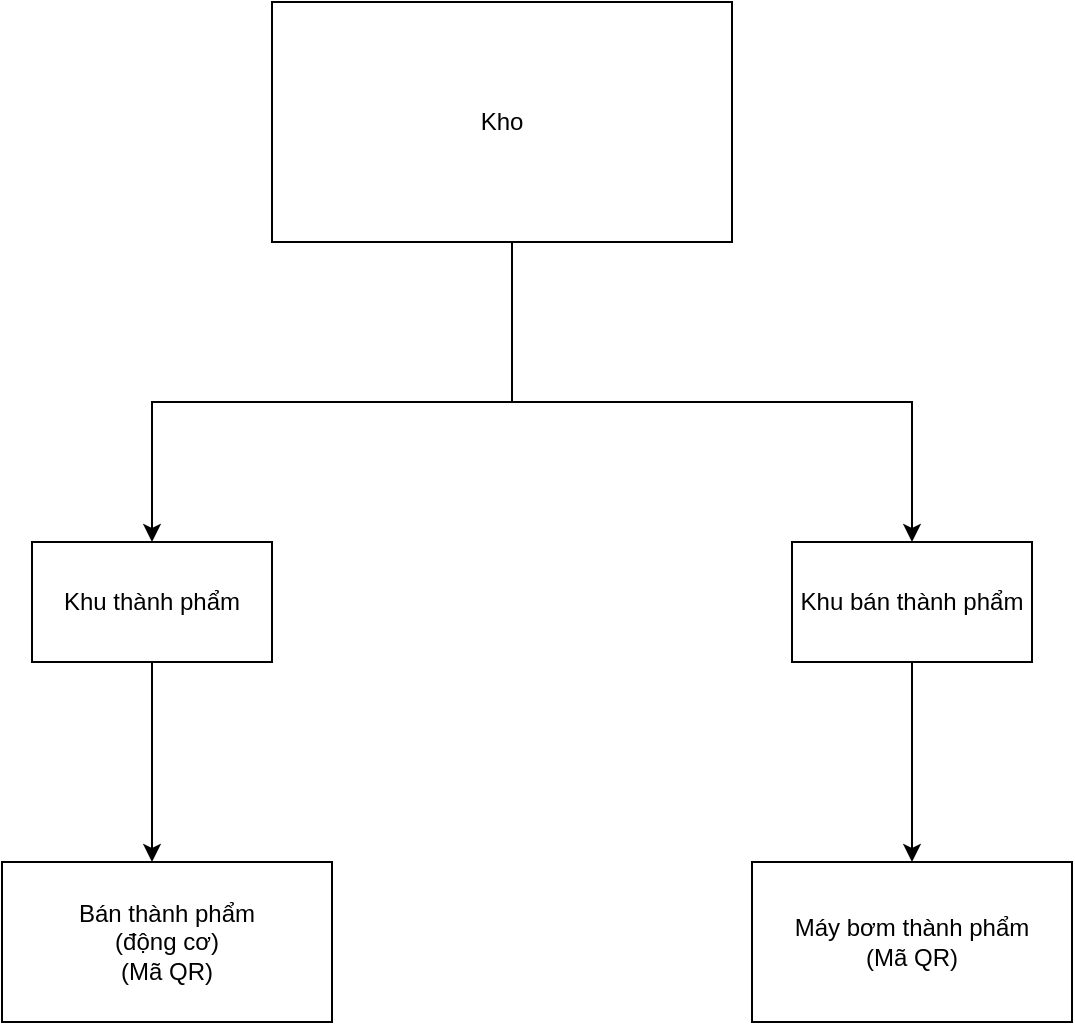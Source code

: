 <mxfile version="24.8.9" pages="4">
  <diagram id="C5RBs43oDa-KdzZeNtuy" name="Page-1">
    <mxGraphModel dx="2194" dy="2341" grid="1" gridSize="10" guides="1" tooltips="1" connect="1" arrows="1" fold="1" page="1" pageScale="1" pageWidth="827" pageHeight="1169" math="0" shadow="0">
      <root>
        <mxCell id="WIyWlLk6GJQsqaUBKTNV-0" />
        <mxCell id="WIyWlLk6GJQsqaUBKTNV-1" parent="WIyWlLk6GJQsqaUBKTNV-0" />
        <mxCell id="zxh97b4sEBZ_54ay-ATc-7" style="edgeStyle=orthogonalEdgeStyle;rounded=0;orthogonalLoop=1;jettySize=auto;html=1;" edge="1" parent="WIyWlLk6GJQsqaUBKTNV-1" source="zxh97b4sEBZ_54ay-ATc-0" target="zxh97b4sEBZ_54ay-ATc-1">
          <mxGeometry relative="1" as="geometry">
            <Array as="points">
              <mxPoint x="400" y="110" />
              <mxPoint x="220" y="110" />
            </Array>
          </mxGeometry>
        </mxCell>
        <mxCell id="zxh97b4sEBZ_54ay-ATc-8" style="edgeStyle=orthogonalEdgeStyle;rounded=0;orthogonalLoop=1;jettySize=auto;html=1;entryX=0.5;entryY=0;entryDx=0;entryDy=0;" edge="1" parent="WIyWlLk6GJQsqaUBKTNV-1" source="zxh97b4sEBZ_54ay-ATc-0" target="zxh97b4sEBZ_54ay-ATc-2">
          <mxGeometry relative="1" as="geometry">
            <Array as="points">
              <mxPoint x="400" y="110" />
              <mxPoint x="600" y="110" />
            </Array>
          </mxGeometry>
        </mxCell>
        <mxCell id="zxh97b4sEBZ_54ay-ATc-0" value="Kho" style="rounded=0;whiteSpace=wrap;html=1;" vertex="1" parent="WIyWlLk6GJQsqaUBKTNV-1">
          <mxGeometry x="280" y="-90" width="230" height="120" as="geometry" />
        </mxCell>
        <mxCell id="zxh97b4sEBZ_54ay-ATc-4" value="" style="edgeStyle=orthogonalEdgeStyle;rounded=0;orthogonalLoop=1;jettySize=auto;html=1;" edge="1" parent="WIyWlLk6GJQsqaUBKTNV-1" source="zxh97b4sEBZ_54ay-ATc-1" target="zxh97b4sEBZ_54ay-ATc-3">
          <mxGeometry relative="1" as="geometry">
            <Array as="points">
              <mxPoint x="220" y="310" />
              <mxPoint x="220" y="310" />
            </Array>
          </mxGeometry>
        </mxCell>
        <mxCell id="zxh97b4sEBZ_54ay-ATc-1" value="Khu thành phẩm" style="rounded=0;whiteSpace=wrap;html=1;" vertex="1" parent="WIyWlLk6GJQsqaUBKTNV-1">
          <mxGeometry x="160" y="180" width="120" height="60" as="geometry" />
        </mxCell>
        <mxCell id="zxh97b4sEBZ_54ay-ATc-10" value="" style="edgeStyle=orthogonalEdgeStyle;rounded=0;orthogonalLoop=1;jettySize=auto;html=1;" edge="1" parent="WIyWlLk6GJQsqaUBKTNV-1" source="zxh97b4sEBZ_54ay-ATc-2" target="zxh97b4sEBZ_54ay-ATc-9">
          <mxGeometry relative="1" as="geometry" />
        </mxCell>
        <mxCell id="zxh97b4sEBZ_54ay-ATc-2" value="Khu bán thành phẩm" style="rounded=0;whiteSpace=wrap;html=1;" vertex="1" parent="WIyWlLk6GJQsqaUBKTNV-1">
          <mxGeometry x="540" y="180" width="120" height="60" as="geometry" />
        </mxCell>
        <mxCell id="zxh97b4sEBZ_54ay-ATc-3" value="Bán thành phẩm&lt;div&gt;(động cơ)&lt;br&gt;(Mã QR)&lt;/div&gt;" style="whiteSpace=wrap;html=1;rounded=0;" vertex="1" parent="WIyWlLk6GJQsqaUBKTNV-1">
          <mxGeometry x="145" y="340" width="165" height="80" as="geometry" />
        </mxCell>
        <mxCell id="zxh97b4sEBZ_54ay-ATc-9" value="Máy bơm thành phẩm&lt;br&gt;(Mã QR)" style="whiteSpace=wrap;html=1;rounded=0;" vertex="1" parent="WIyWlLk6GJQsqaUBKTNV-1">
          <mxGeometry x="520" y="340" width="160" height="80" as="geometry" />
        </mxCell>
      </root>
    </mxGraphModel>
  </diagram>
  <diagram id="t5kXRmL4NL-SIhnIU46p" name="Page-2">
    <mxGraphModel dx="1358" dy="726" grid="1" gridSize="10" guides="1" tooltips="1" connect="1" arrows="1" fold="1" page="1" pageScale="1" pageWidth="850" pageHeight="1100" math="0" shadow="0">
      <root>
        <mxCell id="0" />
        <mxCell id="1" parent="0" />
        <mxCell id="j7khc19fNUUg8nWNwBn3-15" value="" style="edgeStyle=orthogonalEdgeStyle;rounded=0;orthogonalLoop=1;jettySize=auto;html=1;" edge="1" parent="1" source="j7khc19fNUUg8nWNwBn3-1" target="j7khc19fNUUg8nWNwBn3-14">
          <mxGeometry relative="1" as="geometry" />
        </mxCell>
        <mxCell id="j7khc19fNUUg8nWNwBn3-1" value="Nhập hàng&lt;div&gt;(phiếu nhập hàng)&lt;br&gt;(khách hàng, số lượng, người tạo, thời gian)&lt;/div&gt;" style="rounded=0;whiteSpace=wrap;html=1;" vertex="1" parent="1">
          <mxGeometry x="255" y="210" width="190" height="130" as="geometry" />
        </mxCell>
        <mxCell id="j7khc19fNUUg8nWNwBn3-7" value="" style="edgeStyle=orthogonalEdgeStyle;rounded=0;orthogonalLoop=1;jettySize=auto;html=1;" edge="1" parent="1" target="j7khc19fNUUg8nWNwBn3-6">
          <mxGeometry relative="1" as="geometry">
            <mxPoint x="595" y="275" as="sourcePoint" />
          </mxGeometry>
        </mxCell>
        <mxCell id="j7khc19fNUUg8nWNwBn3-9" value="" style="edgeStyle=orthogonalEdgeStyle;rounded=0;orthogonalLoop=1;jettySize=auto;html=1;" edge="1" parent="1" source="j7khc19fNUUg8nWNwBn3-6" target="j7khc19fNUUg8nWNwBn3-8">
          <mxGeometry relative="1" as="geometry" />
        </mxCell>
        <mxCell id="j7khc19fNUUg8nWNwBn3-6" value="Sản phẩm lưu vào kho&lt;div&gt;(vị trí, thông tin sản phẩm, nguồn gốc nhập, người nhập)&lt;/div&gt;" style="whiteSpace=wrap;html=1;rounded=0;" vertex="1" parent="1">
          <mxGeometry x="685" y="227.5" width="150" height="95" as="geometry" />
        </mxCell>
        <mxCell id="j7khc19fNUUg8nWNwBn3-11" style="edgeStyle=orthogonalEdgeStyle;rounded=0;orthogonalLoop=1;jettySize=auto;html=1;entryX=1;entryY=0.5;entryDx=0;entryDy=0;" edge="1" parent="1" source="j7khc19fNUUg8nWNwBn3-8" target="j7khc19fNUUg8nWNwBn3-10">
          <mxGeometry relative="1" as="geometry" />
        </mxCell>
        <mxCell id="j7khc19fNUUg8nWNwBn3-8" value="Kho" style="ellipse;whiteSpace=wrap;html=1;rounded=0;" vertex="1" parent="1">
          <mxGeometry x="985" y="227.5" width="290" height="272.5" as="geometry" />
        </mxCell>
        <mxCell id="j7khc19fNUUg8nWNwBn3-19" style="edgeStyle=orthogonalEdgeStyle;rounded=0;orthogonalLoop=1;jettySize=auto;html=1;entryX=1;entryY=0.5;entryDx=0;entryDy=0;" edge="1" parent="1" source="j7khc19fNUUg8nWNwBn3-10" target="j7khc19fNUUg8nWNwBn3-17">
          <mxGeometry relative="1" as="geometry" />
        </mxCell>
        <mxCell id="j7khc19fNUUg8nWNwBn3-10" value="Xuất kho&lt;br&gt;(phiếu xuất kho)&lt;br&gt;(thông tin khách hàng, số lượng xuất, thời gian, người tạo)" style="whiteSpace=wrap;html=1;rounded=0;" vertex="1" parent="1">
          <mxGeometry x="680" y="385" width="155" height="130" as="geometry" />
        </mxCell>
        <mxCell id="j7khc19fNUUg8nWNwBn3-14" value="Quét mã QR" style="rhombus;whiteSpace=wrap;html=1;rounded=0;" vertex="1" parent="1">
          <mxGeometry x="530" y="222.5" width="110" height="105" as="geometry" />
        </mxCell>
        <mxCell id="j7khc19fNUUg8nWNwBn3-16" value="Dán mã" style="text;html=1;align=center;verticalAlign=middle;whiteSpace=wrap;rounded=0;" vertex="1" parent="1">
          <mxGeometry x="465" y="250" width="60" height="30" as="geometry" />
        </mxCell>
        <mxCell id="j7khc19fNUUg8nWNwBn3-17" value="Quét mã QR" style="rhombus;whiteSpace=wrap;html=1;rounded=0;" vertex="1" parent="1">
          <mxGeometry x="535" y="400" width="100" height="100" as="geometry" />
        </mxCell>
        <mxCell id="j7khc19fNUUg8nWNwBn3-20" value="Trừ tồn kho&lt;div&gt;(thông tin sản phẩm, khách hàng, phiếu xuất, người tạo, người xuất)&lt;/div&gt;" style="whiteSpace=wrap;html=1;rounded=0;" vertex="1" parent="1">
          <mxGeometry x="255" y="385" width="190" height="130" as="geometry" />
        </mxCell>
        <mxCell id="j7khc19fNUUg8nWNwBn3-21" style="edgeStyle=orthogonalEdgeStyle;rounded=0;orthogonalLoop=1;jettySize=auto;html=1;entryX=1;entryY=0.5;entryDx=0;entryDy=0;" edge="1" parent="1" source="j7khc19fNUUg8nWNwBn3-17" target="j7khc19fNUUg8nWNwBn3-20">
          <mxGeometry relative="1" as="geometry" />
        </mxCell>
      </root>
    </mxGraphModel>
  </diagram>
  <diagram id="hvFX6ZhdwXMZ3OfFD1pV" name="Page-3">
    <mxGraphModel dx="1188" dy="635" grid="1" gridSize="10" guides="1" tooltips="1" connect="1" arrows="1" fold="1" page="1" pageScale="1" pageWidth="850" pageHeight="1100" math="0" shadow="0">
      <root>
        <mxCell id="0" />
        <mxCell id="1" parent="0" />
        <mxCell id="tYU69L2RXXVBkOJjfnZk-2" value="Xuất hàng" style="text;html=1;align=center;verticalAlign=middle;whiteSpace=wrap;rounded=0;" vertex="1" parent="1">
          <mxGeometry x="30" y="40" width="130" height="50" as="geometry" />
        </mxCell>
        <mxCell id="tYU69L2RXXVBkOJjfnZk-7" value="" style="edgeStyle=orthogonalEdgeStyle;rounded=0;orthogonalLoop=1;jettySize=auto;html=1;" edge="1" parent="1" source="tYU69L2RXXVBkOJjfnZk-3" target="tYU69L2RXXVBkOJjfnZk-6">
          <mxGeometry relative="1" as="geometry" />
        </mxCell>
        <mxCell id="tYU69L2RXXVBkOJjfnZk-3" value="Đơn hàng" style="shape=hexagon;perimeter=hexagonPerimeter2;whiteSpace=wrap;html=1;fixedSize=1;" vertex="1" parent="1">
          <mxGeometry x="35" y="120" width="120" height="80" as="geometry" />
        </mxCell>
        <mxCell id="tYU69L2RXXVBkOJjfnZk-9" value="" style="edgeStyle=orthogonalEdgeStyle;rounded=0;orthogonalLoop=1;jettySize=auto;html=1;" edge="1" parent="1" source="tYU69L2RXXVBkOJjfnZk-6" target="tYU69L2RXXVBkOJjfnZk-8">
          <mxGeometry relative="1" as="geometry" />
        </mxCell>
        <mxCell id="tYU69L2RXXVBkOJjfnZk-6" value="Officier tạo phiếu xuất hàng&lt;div&gt;(khách hàng, loại hàng hoá, số lượng xuất)&lt;/div&gt;" style="whiteSpace=wrap;html=1;" vertex="1" parent="1">
          <mxGeometry x="250" y="120" width="165" height="80" as="geometry" />
        </mxCell>
        <mxCell id="i-bYSoEfvfYUi5uNoznL-14" style="edgeStyle=orthogonalEdgeStyle;rounded=0;orthogonalLoop=1;jettySize=auto;html=1;" edge="1" parent="1" source="tYU69L2RXXVBkOJjfnZk-8" target="i-bYSoEfvfYUi5uNoznL-3">
          <mxGeometry relative="1" as="geometry" />
        </mxCell>
        <mxCell id="tYU69L2RXXVBkOJjfnZk-8" value="Scanner dùng app tìm đến phiếu xuất hàng tiến hành quét mã QR xuất hàng" style="whiteSpace=wrap;html=1;" vertex="1" parent="1">
          <mxGeometry x="530" y="90" width="240" height="115" as="geometry" />
        </mxCell>
        <mxCell id="tYU69L2RXXVBkOJjfnZk-10" value="Tạo thành công" style="text;html=1;align=center;verticalAlign=middle;whiteSpace=wrap;rounded=0;" vertex="1" parent="1">
          <mxGeometry x="450" y="130" width="120" height="30" as="geometry" />
        </mxCell>
        <mxCell id="i-bYSoEfvfYUi5uNoznL-12" value="" style="edgeStyle=orthogonalEdgeStyle;rounded=0;orthogonalLoop=1;jettySize=auto;html=1;" edge="1" parent="1" source="tYU69L2RXXVBkOJjfnZk-8" target="i-bYSoEfvfYUi5uNoznL-11">
          <mxGeometry relative="1" as="geometry">
            <mxPoint x="797.5" y="350" as="sourcePoint" />
          </mxGeometry>
        </mxCell>
        <mxCell id="i-bYSoEfvfYUi5uNoznL-8" value="" style="edgeStyle=orthogonalEdgeStyle;rounded=0;orthogonalLoop=1;jettySize=auto;html=1;entryX=1;entryY=0.5;entryDx=0;entryDy=0;" edge="1" parent="1" source="i-bYSoEfvfYUi5uNoznL-3" target="i-bYSoEfvfYUi5uNoznL-13">
          <mxGeometry relative="1" as="geometry">
            <mxPoint x="170" y="350" as="targetPoint" />
          </mxGeometry>
        </mxCell>
        <mxCell id="i-bYSoEfvfYUi5uNoznL-3" value="Scanner chỉ cần quét mã QR của sản phẩm muốn xuất đi, hệ thống sẽ tự trừ tồn kho" style="shape=hexagon;perimeter=hexagonPerimeter2;whiteSpace=wrap;html=1;fixedSize=1;" vertex="1" parent="1">
          <mxGeometry x="506" y="290" width="290" height="120" as="geometry" />
        </mxCell>
        <mxCell id="i-bYSoEfvfYUi5uNoznL-11" value="Mỗi lần scanner quét, hệ thống sẽ tự&amp;nbsp;&lt;div&gt;tính số lượng xuất, cho đến&amp;nbsp;&lt;/div&gt;&lt;div&gt;khi&amp;nbsp;&lt;span style=&quot;background-color: initial;&quot;&gt;đủ số lượng sẽ ko&amp;nbsp;&lt;/span&gt;&lt;/div&gt;&lt;div&gt;&lt;span style=&quot;background-color: initial;&quot;&gt;cho xuất nữa&lt;/span&gt;&lt;/div&gt;" style="ellipse;shape=cloud;whiteSpace=wrap;html=1;" vertex="1" parent="1">
          <mxGeometry x="850" y="47.5" width="252.5" height="200" as="geometry" />
        </mxCell>
        <mxCell id="i-bYSoEfvfYUi5uNoznL-13" value="Scanner quét cho đến khi hoàn thành phiếu xuất" style="whiteSpace=wrap;html=1;" vertex="1" parent="1">
          <mxGeometry x="230" y="290" width="177.5" height="120" as="geometry" />
        </mxCell>
      </root>
    </mxGraphModel>
  </diagram>
  <diagram id="yXHAcY-0pRVqATHAMk8o" name="Page-4">
    <mxGraphModel dx="1141" dy="610" grid="1" gridSize="10" guides="1" tooltips="1" connect="1" arrows="1" fold="1" page="1" pageScale="1" pageWidth="850" pageHeight="1100" math="0" shadow="0">
      <root>
        <mxCell id="0" />
        <mxCell id="1" parent="0" />
        <mxCell id="b-Qm5ft1wIFBFoadh35U-4" value="" style="edgeStyle=orthogonalEdgeStyle;rounded=0;orthogonalLoop=1;jettySize=auto;html=1;" edge="1" parent="1" source="b-Qm5ft1wIFBFoadh35U-2" target="b-Qm5ft1wIFBFoadh35U-3">
          <mxGeometry relative="1" as="geometry" />
        </mxCell>
        <mxCell id="b-Qm5ft1wIFBFoadh35U-2" value="Khu vực" style="rounded=1;whiteSpace=wrap;html=1;" vertex="1" parent="1">
          <mxGeometry x="360" y="60" width="120" height="60" as="geometry" />
        </mxCell>
        <mxCell id="b-Qm5ft1wIFBFoadh35U-6" value="" style="edgeStyle=orthogonalEdgeStyle;rounded=0;orthogonalLoop=1;jettySize=auto;html=1;" edge="1" parent="1" source="b-Qm5ft1wIFBFoadh35U-3" target="b-Qm5ft1wIFBFoadh35U-5">
          <mxGeometry relative="1" as="geometry" />
        </mxCell>
        <mxCell id="b-Qm5ft1wIFBFoadh35U-3" value="Vị trí" style="whiteSpace=wrap;html=1;rounded=1;" vertex="1" parent="1">
          <mxGeometry x="360" y="200" width="120" height="60" as="geometry" />
        </mxCell>
        <mxCell id="b-Qm5ft1wIFBFoadh35U-5" value="Sản phẩm" style="whiteSpace=wrap;html=1;rounded=1;" vertex="1" parent="1">
          <mxGeometry x="360" y="340" width="120" height="60" as="geometry" />
        </mxCell>
      </root>
    </mxGraphModel>
  </diagram>
</mxfile>
